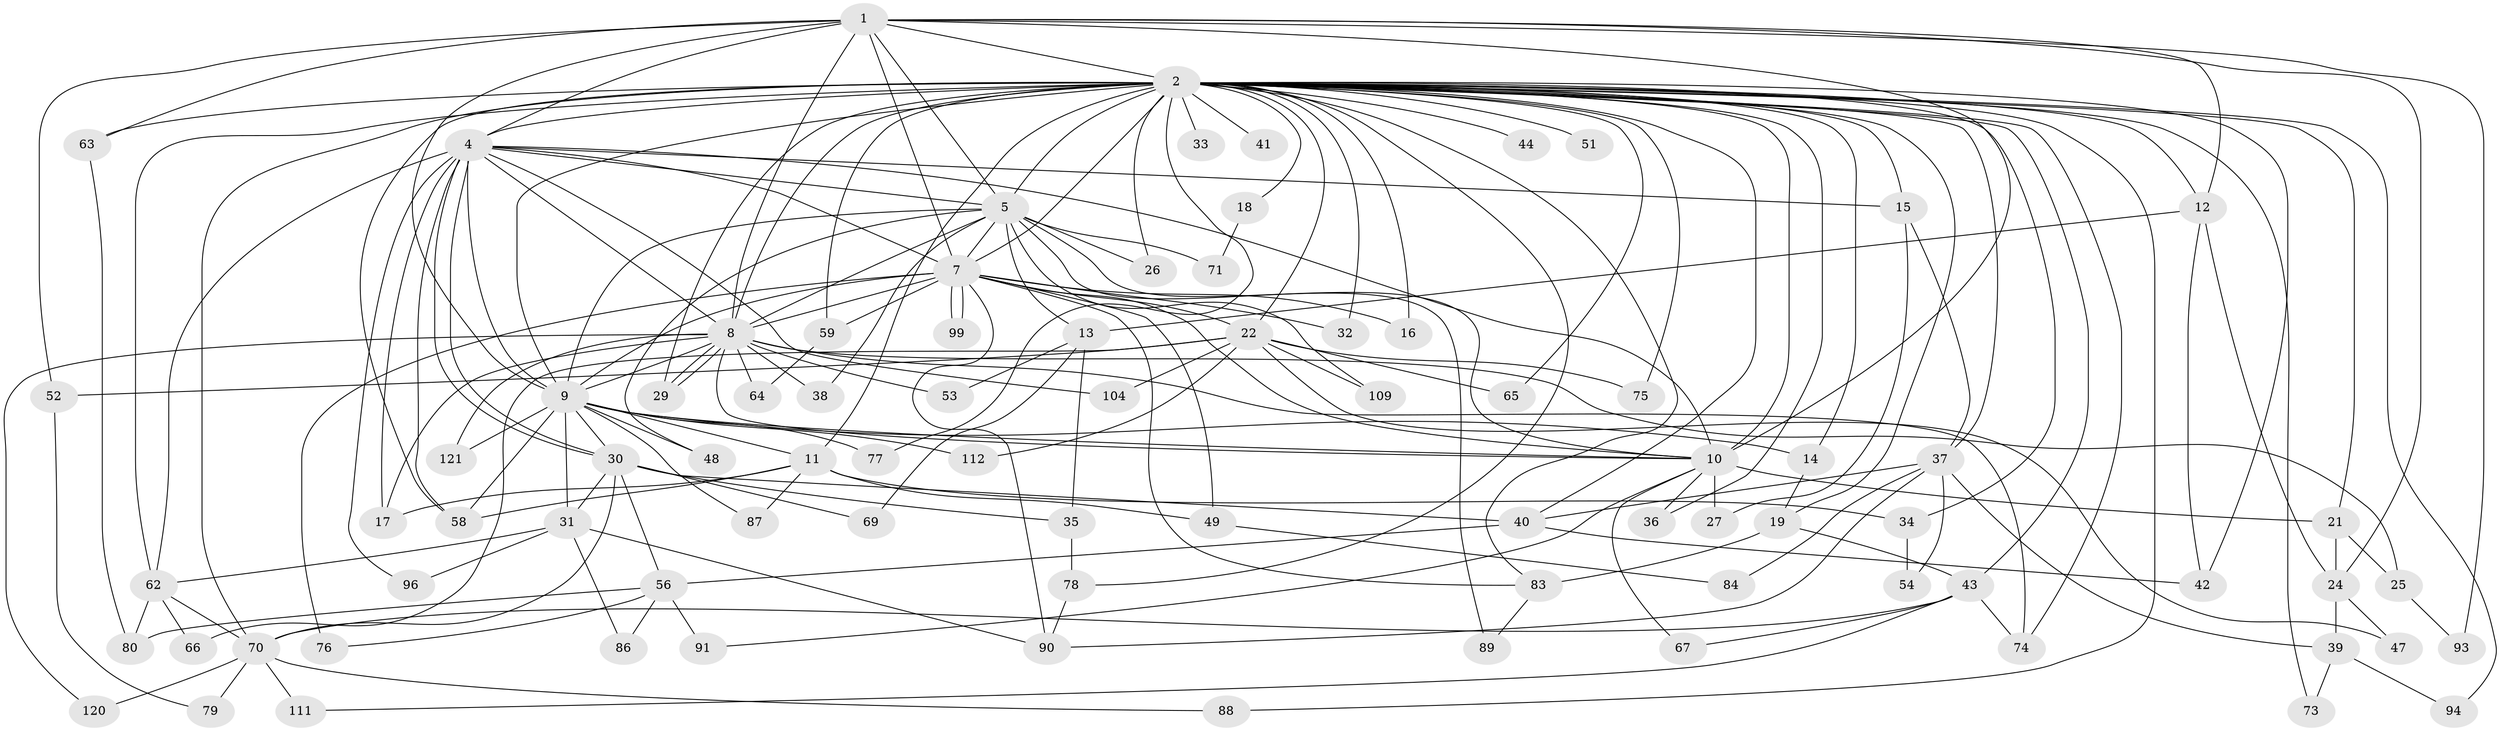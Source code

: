 // original degree distribution, {15: 0.008264462809917356, 18: 0.008264462809917356, 30: 0.008264462809917356, 19: 0.01652892561983471, 17: 0.008264462809917356, 32: 0.008264462809917356, 20: 0.008264462809917356, 22: 0.008264462809917356, 14: 0.008264462809917356, 9: 0.01652892561983471, 5: 0.04132231404958678, 4: 0.06611570247933884, 2: 0.5454545454545454, 3: 0.18181818181818182, 11: 0.008264462809917356, 7: 0.01652892561983471, 6: 0.04132231404958678}
// Generated by graph-tools (version 1.1) at 2025/17/03/04/25 18:17:54]
// undirected, 84 vertices, 191 edges
graph export_dot {
graph [start="1"]
  node [color=gray90,style=filled];
  1;
  2 [super="+3+115+23"];
  4;
  5;
  7;
  8;
  9 [super="+50"];
  10;
  11 [super="+20"];
  12 [super="+82"];
  13;
  14;
  15;
  16;
  17;
  18;
  19;
  21;
  22;
  24;
  25;
  26;
  27;
  29 [super="+98"];
  30 [super="+113+45"];
  31;
  32;
  33;
  34;
  35;
  36;
  37;
  38;
  39;
  40 [super="+60+57+72"];
  41;
  42;
  43 [super="+81+55"];
  44;
  47;
  48;
  49;
  51;
  52 [super="+105"];
  53;
  54;
  56 [super="+85"];
  58 [super="+61"];
  59;
  62 [super="+95+106"];
  63;
  64;
  65;
  66;
  67;
  69;
  70;
  71;
  73;
  74;
  75;
  76;
  77;
  78;
  79;
  80;
  83 [super="+92+103"];
  84;
  86;
  87;
  88;
  89;
  90 [super="+107"];
  91;
  93;
  94;
  96;
  99;
  104;
  109;
  111;
  112;
  120;
  121;
  1 -- 2 [weight=3];
  1 -- 4;
  1 -- 5;
  1 -- 7;
  1 -- 8;
  1 -- 9 [weight=2];
  1 -- 10;
  1 -- 12;
  1 -- 24;
  1 -- 52;
  1 -- 63;
  1 -- 93;
  2 -- 4 [weight=5];
  2 -- 5 [weight=4];
  2 -- 7 [weight=3];
  2 -- 8 [weight=3];
  2 -- 9 [weight=5];
  2 -- 10 [weight=3];
  2 -- 12 [weight=2];
  2 -- 14 [weight=2];
  2 -- 22;
  2 -- 37;
  2 -- 41 [weight=2];
  2 -- 73;
  2 -- 78;
  2 -- 11 [weight=4];
  2 -- 15;
  2 -- 16;
  2 -- 18;
  2 -- 19;
  2 -- 21;
  2 -- 26;
  2 -- 29;
  2 -- 32;
  2 -- 33 [weight=2];
  2 -- 34;
  2 -- 36 [weight=2];
  2 -- 40;
  2 -- 42;
  2 -- 43 [weight=2];
  2 -- 44;
  2 -- 51 [weight=2];
  2 -- 59;
  2 -- 62 [weight=2];
  2 -- 63;
  2 -- 65;
  2 -- 70 [weight=2];
  2 -- 74;
  2 -- 75;
  2 -- 77;
  2 -- 83;
  2 -- 88;
  2 -- 94;
  2 -- 58;
  4 -- 5;
  4 -- 7;
  4 -- 8;
  4 -- 9;
  4 -- 10;
  4 -- 15;
  4 -- 17;
  4 -- 30;
  4 -- 30;
  4 -- 58;
  4 -- 96;
  4 -- 104;
  4 -- 62;
  5 -- 7;
  5 -- 8;
  5 -- 9;
  5 -- 10;
  5 -- 13;
  5 -- 26;
  5 -- 38;
  5 -- 48;
  5 -- 71;
  5 -- 89;
  5 -- 109;
  7 -- 8;
  7 -- 9;
  7 -- 10;
  7 -- 16;
  7 -- 22;
  7 -- 32;
  7 -- 49;
  7 -- 59;
  7 -- 76;
  7 -- 83 [weight=2];
  7 -- 90;
  7 -- 99;
  7 -- 99;
  8 -- 9;
  8 -- 10;
  8 -- 17;
  8 -- 25;
  8 -- 29;
  8 -- 29;
  8 -- 38;
  8 -- 53;
  8 -- 64;
  8 -- 74;
  8 -- 120;
  8 -- 121;
  9 -- 10;
  9 -- 11;
  9 -- 14;
  9 -- 31;
  9 -- 48;
  9 -- 58;
  9 -- 77;
  9 -- 87;
  9 -- 112;
  9 -- 121;
  9 -- 30;
  10 -- 21;
  10 -- 27;
  10 -- 36;
  10 -- 67;
  10 -- 91;
  11 -- 34;
  11 -- 49;
  11 -- 87;
  11 -- 17;
  11 -- 58;
  12 -- 13;
  12 -- 42;
  12 -- 24;
  13 -- 35;
  13 -- 53;
  13 -- 69;
  14 -- 19;
  15 -- 27;
  15 -- 37;
  18 -- 71;
  19 -- 83;
  19 -- 43;
  21 -- 24;
  21 -- 25;
  22 -- 47;
  22 -- 52 [weight=2];
  22 -- 65;
  22 -- 66;
  22 -- 75;
  22 -- 104;
  22 -- 109;
  22 -- 112;
  24 -- 39;
  24 -- 47;
  25 -- 93;
  30 -- 31;
  30 -- 35;
  30 -- 69;
  30 -- 70;
  30 -- 40;
  30 -- 56;
  31 -- 86;
  31 -- 96;
  31 -- 62;
  31 -- 90;
  34 -- 54;
  35 -- 78;
  37 -- 39;
  37 -- 54;
  37 -- 84;
  37 -- 40;
  37 -- 90;
  39 -- 73;
  39 -- 94;
  40 -- 56;
  40 -- 42;
  43 -- 67;
  43 -- 70;
  43 -- 74;
  43 -- 111;
  49 -- 84;
  52 -- 79;
  56 -- 76;
  56 -- 86;
  56 -- 91;
  56 -- 80;
  59 -- 64;
  62 -- 66;
  62 -- 80;
  62 -- 70;
  63 -- 80;
  70 -- 79;
  70 -- 88;
  70 -- 111;
  70 -- 120;
  78 -- 90;
  83 -- 89;
}

